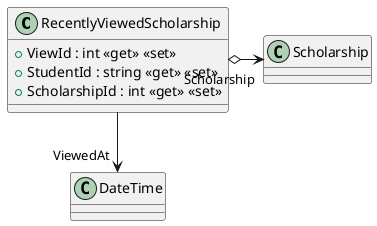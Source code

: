 @startuml
class RecentlyViewedScholarship {
    + ViewId : int <<get>> <<set>>
    + StudentId : string <<get>> <<set>>
    + ScholarshipId : int <<get>> <<set>>
}
RecentlyViewedScholarship o-> "Scholarship" Scholarship
RecentlyViewedScholarship --> "ViewedAt" DateTime
@enduml

